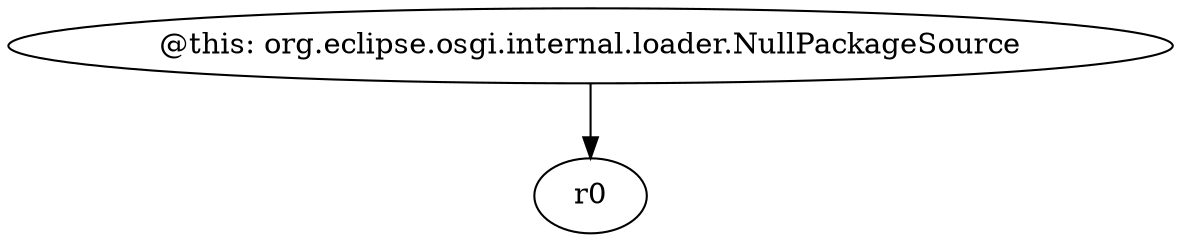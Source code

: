 digraph g {
0[label="@this: org.eclipse.osgi.internal.loader.NullPackageSource"]
1[label="r0"]
0->1[label=""]
}